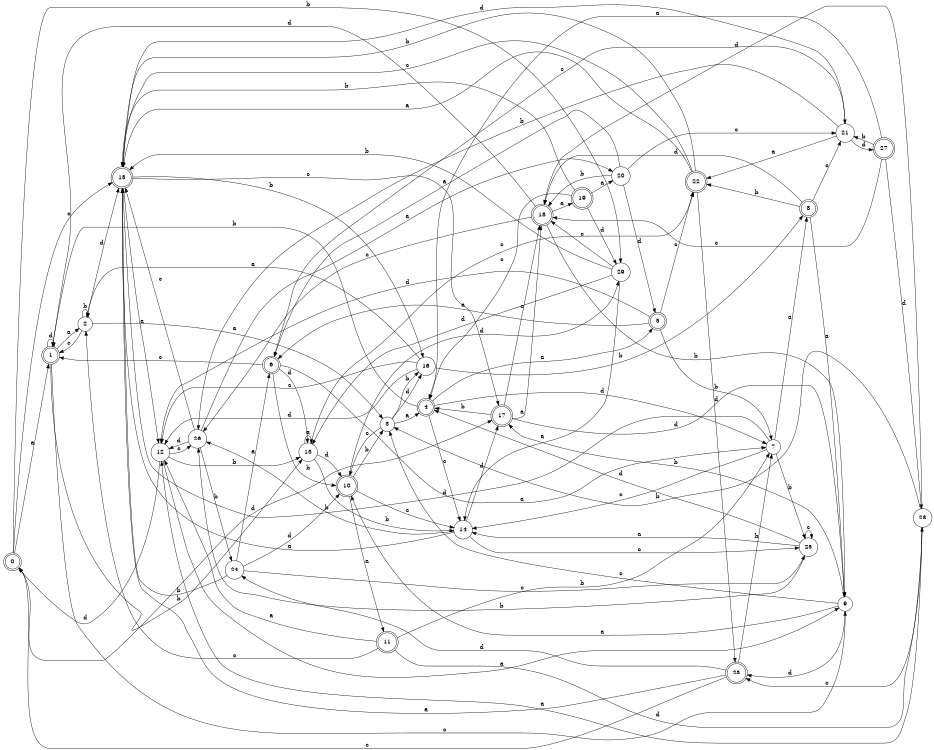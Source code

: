digraph n24_2 {
__start0 [label="" shape="none"];

rankdir=LR;
size="8,5";

s0 [style="rounded,filled", color="black", fillcolor="white" shape="doublecircle", label="0"];
s1 [style="rounded,filled", color="black", fillcolor="white" shape="doublecircle", label="1"];
s2 [style="filled", color="black", fillcolor="white" shape="circle", label="2"];
s3 [style="filled", color="black", fillcolor="white" shape="circle", label="3"];
s4 [style="rounded,filled", color="black", fillcolor="white" shape="doublecircle", label="4"];
s5 [style="rounded,filled", color="black", fillcolor="white" shape="doublecircle", label="5"];
s6 [style="rounded,filled", color="black", fillcolor="white" shape="doublecircle", label="6"];
s7 [style="filled", color="black", fillcolor="white" shape="circle", label="7"];
s8 [style="rounded,filled", color="black", fillcolor="white" shape="doublecircle", label="8"];
s9 [style="filled", color="black", fillcolor="white" shape="circle", label="9"];
s10 [style="rounded,filled", color="black", fillcolor="white" shape="doublecircle", label="10"];
s11 [style="rounded,filled", color="black", fillcolor="white" shape="doublecircle", label="11"];
s12 [style="filled", color="black", fillcolor="white" shape="circle", label="12"];
s13 [style="filled", color="black", fillcolor="white" shape="circle", label="13"];
s14 [style="filled", color="black", fillcolor="white" shape="circle", label="14"];
s15 [style="rounded,filled", color="black", fillcolor="white" shape="doublecircle", label="15"];
s16 [style="filled", color="black", fillcolor="white" shape="circle", label="16"];
s17 [style="rounded,filled", color="black", fillcolor="white" shape="doublecircle", label="17"];
s18 [style="rounded,filled", color="black", fillcolor="white" shape="doublecircle", label="18"];
s19 [style="rounded,filled", color="black", fillcolor="white" shape="doublecircle", label="19"];
s20 [style="filled", color="black", fillcolor="white" shape="circle", label="20"];
s21 [style="filled", color="black", fillcolor="white" shape="circle", label="21"];
s22 [style="rounded,filled", color="black", fillcolor="white" shape="doublecircle", label="22"];
s23 [style="rounded,filled", color="black", fillcolor="white" shape="doublecircle", label="23"];
s24 [style="filled", color="black", fillcolor="white" shape="circle", label="24"];
s25 [style="filled", color="black", fillcolor="white" shape="circle", label="25"];
s26 [style="filled", color="black", fillcolor="white" shape="circle", label="26"];
s27 [style="rounded,filled", color="black", fillcolor="white" shape="doublecircle", label="27"];
s28 [style="filled", color="black", fillcolor="white" shape="circle", label="28"];
s29 [style="filled", color="black", fillcolor="white" shape="circle", label="29"];
s0 -> s1 [label="a"];
s0 -> s29 [label="b"];
s0 -> s15 [label="c"];
s0 -> s17 [label="d"];
s1 -> s2 [label="a"];
s1 -> s13 [label="b"];
s1 -> s9 [label="c"];
s1 -> s1 [label="d"];
s2 -> s3 [label="a"];
s2 -> s2 [label="b"];
s2 -> s1 [label="c"];
s2 -> s15 [label="d"];
s3 -> s4 [label="a"];
s3 -> s16 [label="b"];
s3 -> s10 [label="c"];
s3 -> s16 [label="d"];
s4 -> s5 [label="a"];
s4 -> s1 [label="b"];
s4 -> s14 [label="c"];
s4 -> s7 [label="d"];
s5 -> s6 [label="a"];
s5 -> s7 [label="b"];
s5 -> s22 [label="c"];
s5 -> s12 [label="d"];
s6 -> s7 [label="a"];
s6 -> s10 [label="b"];
s6 -> s1 [label="c"];
s6 -> s13 [label="d"];
s7 -> s8 [label="a"];
s7 -> s25 [label="b"];
s7 -> s14 [label="c"];
s7 -> s15 [label="d"];
s8 -> s9 [label="a"];
s8 -> s22 [label="b"];
s8 -> s21 [label="c"];
s8 -> s18 [label="d"];
s9 -> s10 [label="a"];
s9 -> s17 [label="b"];
s9 -> s3 [label="c"];
s9 -> s23 [label="d"];
s10 -> s11 [label="a"];
s10 -> s3 [label="b"];
s10 -> s14 [label="c"];
s10 -> s29 [label="d"];
s11 -> s12 [label="a"];
s11 -> s7 [label="b"];
s11 -> s2 [label="c"];
s11 -> s28 [label="d"];
s12 -> s9 [label="a"];
s12 -> s13 [label="b"];
s12 -> s26 [label="c"];
s12 -> s0 [label="d"];
s13 -> s13 [label="a"];
s13 -> s14 [label="b"];
s13 -> s22 [label="c"];
s13 -> s10 [label="d"];
s14 -> s15 [label="a"];
s14 -> s26 [label="b"];
s14 -> s25 [label="c"];
s14 -> s17 [label="d"];
s15 -> s12 [label="a"];
s15 -> s16 [label="b"];
s15 -> s17 [label="c"];
s15 -> s21 [label="d"];
s16 -> s2 [label="a"];
s16 -> s8 [label="b"];
s16 -> s12 [label="c"];
s16 -> s12 [label="d"];
s17 -> s18 [label="a"];
s17 -> s4 [label="b"];
s17 -> s18 [label="c"];
s17 -> s9 [label="d"];
s18 -> s19 [label="a"];
s18 -> s9 [label="b"];
s18 -> s26 [label="c"];
s18 -> s1 [label="d"];
s19 -> s20 [label="a"];
s19 -> s15 [label="b"];
s19 -> s4 [label="c"];
s19 -> s29 [label="d"];
s20 -> s6 [label="a"];
s20 -> s18 [label="b"];
s20 -> s21 [label="c"];
s20 -> s5 [label="d"];
s21 -> s22 [label="a"];
s21 -> s26 [label="b"];
s21 -> s6 [label="c"];
s21 -> s27 [label="d"];
s22 -> s15 [label="a"];
s22 -> s15 [label="b"];
s22 -> s15 [label="c"];
s22 -> s23 [label="d"];
s23 -> s15 [label="a"];
s23 -> s7 [label="b"];
s23 -> s0 [label="c"];
s23 -> s24 [label="d"];
s24 -> s6 [label="a"];
s24 -> s15 [label="b"];
s24 -> s25 [label="c"];
s24 -> s10 [label="d"];
s25 -> s14 [label="a"];
s25 -> s26 [label="b"];
s25 -> s25 [label="c"];
s25 -> s4 [label="d"];
s26 -> s20 [label="a"];
s26 -> s24 [label="b"];
s26 -> s15 [label="c"];
s26 -> s12 [label="d"];
s27 -> s4 [label="a"];
s27 -> s21 [label="b"];
s27 -> s18 [label="c"];
s27 -> s28 [label="d"];
s28 -> s12 [label="a"];
s28 -> s3 [label="b"];
s28 -> s23 [label="c"];
s28 -> s18 [label="d"];
s29 -> s14 [label="a"];
s29 -> s15 [label="b"];
s29 -> s18 [label="c"];
s29 -> s13 [label="d"];

}
